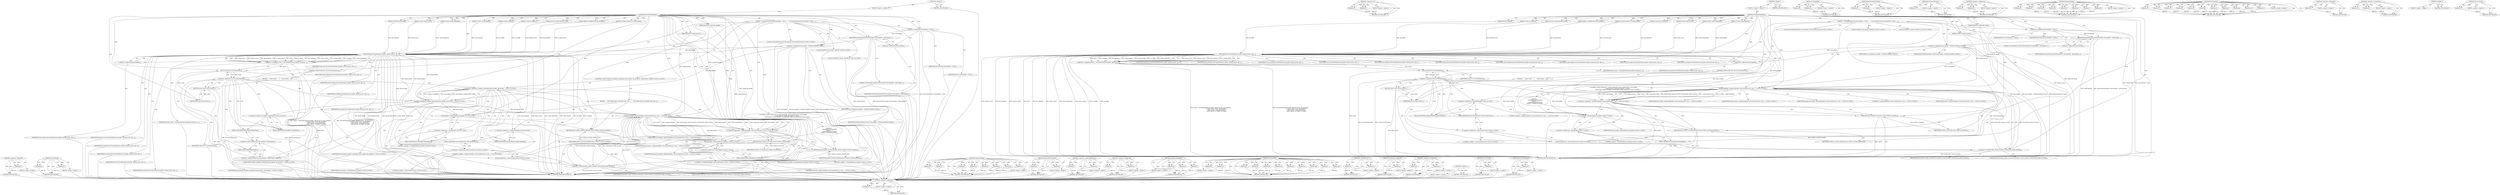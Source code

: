 digraph "GetCurrentProcess" {
vulnerable_149 [label=<(METHOD,&lt;operator&gt;.logicalNot)>];
vulnerable_150 [label=<(PARAM,p1)>];
vulnerable_151 [label=<(BLOCK,&lt;empty&gt;,&lt;empty&gt;)>];
vulnerable_152 [label=<(METHOD_RETURN,ANY)>];
vulnerable_177 [label=<(METHOD,&lt;operator&gt;.or)>];
vulnerable_178 [label=<(PARAM,p1)>];
vulnerable_179 [label=<(PARAM,p2)>];
vulnerable_180 [label=<(BLOCK,&lt;empty&gt;,&lt;empty&gt;)>];
vulnerable_181 [label=<(METHOD_RETURN,ANY)>];
vulnerable_6 [label=<(METHOD,&lt;global&gt;)<SUB>1</SUB>>];
vulnerable_7 [label=<(BLOCK,&lt;empty&gt;,&lt;empty&gt;)<SUB>1</SUB>>];
vulnerable_8 [label=<(METHOD,NtCreateFileInTarget)<SUB>1</SUB>>];
vulnerable_9 [label=<(PARAM,HANDLE* target_file_handle)<SUB>1</SUB>>];
vulnerable_10 [label=<(PARAM,ACCESS_MASK desired_access)<SUB>2</SUB>>];
vulnerable_11 [label=<(PARAM,OBJECT_ATTRIBUTES* obj_attributes)<SUB>3</SUB>>];
vulnerable_12 [label=<(PARAM,IO_STATUS_BLOCK* io_status_block)<SUB>4</SUB>>];
vulnerable_13 [label=<(PARAM,ULONG file_attributes)<SUB>5</SUB>>];
vulnerable_14 [label=<(PARAM,ULONG share_access)<SUB>6</SUB>>];
vulnerable_15 [label=<(PARAM,ULONG create_disposition)<SUB>7</SUB>>];
vulnerable_16 [label=<(PARAM,ULONG create_options)<SUB>8</SUB>>];
vulnerable_17 [label=<(PARAM,PVOID ea_buffer)<SUB>9</SUB>>];
vulnerable_18 [label=<(PARAM,ULONG ea_lenght)<SUB>10</SUB>>];
vulnerable_19 [label=<(PARAM,HANDLE target_process)<SUB>11</SUB>>];
vulnerable_20 [label=<(BLOCK,{
  NtCreateFileFunction NtCreateFile = NULL;
 ...,{
  NtCreateFileFunction NtCreateFile = NULL;
 ...)<SUB>11</SUB>>];
vulnerable_21 [label="<(LOCAL,NtCreateFileFunction NtCreateFile: NtCreateFileFunction)<SUB>12</SUB>>"];
vulnerable_22 [label=<(&lt;operator&gt;.assignment,NtCreateFile = NULL)<SUB>12</SUB>>];
vulnerable_23 [label=<(IDENTIFIER,NtCreateFile,NtCreateFile = NULL)<SUB>12</SUB>>];
vulnerable_24 [label=<(IDENTIFIER,NULL,NtCreateFile = NULL)<SUB>12</SUB>>];
vulnerable_25 [label=<(ResolveNTFunctionPtr,ResolveNTFunctionPtr(&quot;NtCreateFile&quot;, &amp;NtCreateF...)<SUB>13</SUB>>];
vulnerable_26 [label=<(LITERAL,&quot;NtCreateFile&quot;,ResolveNTFunctionPtr(&quot;NtCreateFile&quot;, &amp;NtCreateF...)<SUB>13</SUB>>];
vulnerable_27 [label=<(&lt;operator&gt;.addressOf,&amp;NtCreateFile)<SUB>13</SUB>>];
vulnerable_28 [label=<(IDENTIFIER,NtCreateFile,ResolveNTFunctionPtr(&quot;NtCreateFile&quot;, &amp;NtCreateF...)<SUB>13</SUB>>];
vulnerable_29 [label="<(LOCAL,HANDLE local_handle: HANDLE)<SUB>15</SUB>>"];
vulnerable_30 [label=<(&lt;operator&gt;.assignment,local_handle = INVALID_HANDLE_VALUE)<SUB>15</SUB>>];
vulnerable_31 [label=<(IDENTIFIER,local_handle,local_handle = INVALID_HANDLE_VALUE)<SUB>15</SUB>>];
vulnerable_32 [label=<(IDENTIFIER,INVALID_HANDLE_VALUE,local_handle = INVALID_HANDLE_VALUE)<SUB>15</SUB>>];
vulnerable_33 [label="<(LOCAL,NTSTATUS status: NTSTATUS)<SUB>16</SUB>>"];
vulnerable_34 [label=<(&lt;operator&gt;.assignment,status = NtCreateFile(&amp;local_handle, desired_ac...)<SUB>16</SUB>>];
vulnerable_35 [label=<(IDENTIFIER,status,status = NtCreateFile(&amp;local_handle, desired_ac...)<SUB>16</SUB>>];
vulnerable_36 [label=<(NtCreateFile,NtCreateFile(&amp;local_handle, desired_access, obj...)<SUB>16</SUB>>];
vulnerable_37 [label=<(&lt;operator&gt;.addressOf,&amp;local_handle)<SUB>16</SUB>>];
vulnerable_38 [label=<(IDENTIFIER,local_handle,NtCreateFile(&amp;local_handle, desired_access, obj...)<SUB>16</SUB>>];
vulnerable_39 [label=<(IDENTIFIER,desired_access,NtCreateFile(&amp;local_handle, desired_access, obj...)<SUB>16</SUB>>];
vulnerable_40 [label=<(IDENTIFIER,obj_attributes,NtCreateFile(&amp;local_handle, desired_access, obj...)<SUB>16</SUB>>];
vulnerable_41 [label=<(IDENTIFIER,io_status_block,NtCreateFile(&amp;local_handle, desired_access, obj...)<SUB>17</SUB>>];
vulnerable_42 [label=<(IDENTIFIER,NULL,NtCreateFile(&amp;local_handle, desired_access, obj...)<SUB>17</SUB>>];
vulnerable_43 [label=<(IDENTIFIER,file_attributes,NtCreateFile(&amp;local_handle, desired_access, obj...)<SUB>17</SUB>>];
vulnerable_44 [label=<(IDENTIFIER,share_access,NtCreateFile(&amp;local_handle, desired_access, obj...)<SUB>18</SUB>>];
vulnerable_45 [label=<(IDENTIFIER,create_disposition,NtCreateFile(&amp;local_handle, desired_access, obj...)<SUB>18</SUB>>];
vulnerable_46 [label=<(IDENTIFIER,create_options,NtCreateFile(&amp;local_handle, desired_access, obj...)<SUB>19</SUB>>];
vulnerable_47 [label=<(IDENTIFIER,ea_buffer,NtCreateFile(&amp;local_handle, desired_access, obj...)<SUB>19</SUB>>];
vulnerable_48 [label=<(IDENTIFIER,ea_lenght,NtCreateFile(&amp;local_handle, desired_access, obj...)<SUB>19</SUB>>];
vulnerable_49 [label=<(CONTROL_STRUCTURE,IF,if (!NT_SUCCESS(status)))<SUB>20</SUB>>];
vulnerable_50 [label=<(&lt;operator&gt;.logicalNot,!NT_SUCCESS(status))<SUB>20</SUB>>];
vulnerable_51 [label=<(NT_SUCCESS,NT_SUCCESS(status))<SUB>20</SUB>>];
vulnerable_52 [label=<(IDENTIFIER,status,NT_SUCCESS(status))<SUB>20</SUB>>];
vulnerable_53 [label=<(BLOCK,{
     return status;
   },{
     return status;
   })<SUB>20</SUB>>];
vulnerable_54 [label=<(RETURN,return status;,return status;)<SUB>21</SUB>>];
vulnerable_55 [label=<(IDENTIFIER,status,return status;)<SUB>21</SUB>>];
vulnerable_56 [label="<(CONTROL_STRUCTURE,IF,if (!::DuplicateHandle(::GetCurrentProcess(), local_handle,
                          target_process, target_file_handle, 0, FALSE,
                          DUPLICATE_CLOSE_SOURCE | DUPLICATE_SAME_ACCESS)))<SUB>24</SUB>>"];
vulnerable_57 [label="<(&lt;operator&gt;.logicalNot,!::DuplicateHandle(::GetCurrentProcess(), local...)<SUB>24</SUB>>"];
vulnerable_58 [label="<(DuplicateHandle,::DuplicateHandle(::GetCurrentProcess(), local_...)<SUB>24</SUB>>"];
vulnerable_59 [label="<(&lt;operator&gt;.fieldAccess,::DuplicateHandle)<SUB>24</SUB>>"];
vulnerable_60 [label="<(LITERAL,&lt;global&gt;,::DuplicateHandle(::GetCurrentProcess(), local_...)<SUB>24</SUB>>"];
vulnerable_61 [label=<(FIELD_IDENTIFIER,DuplicateHandle,DuplicateHandle)<SUB>24</SUB>>];
vulnerable_62 [label="<(GetCurrentProcess,::GetCurrentProcess())<SUB>24</SUB>>"];
vulnerable_63 [label="<(&lt;operator&gt;.fieldAccess,::GetCurrentProcess)<SUB>24</SUB>>"];
vulnerable_64 [label="<(LITERAL,&lt;global&gt;,::GetCurrentProcess())<SUB>24</SUB>>"];
vulnerable_65 [label=<(FIELD_IDENTIFIER,GetCurrentProcess,GetCurrentProcess)<SUB>24</SUB>>];
vulnerable_66 [label="<(IDENTIFIER,local_handle,::DuplicateHandle(::GetCurrentProcess(), local_...)<SUB>24</SUB>>"];
vulnerable_67 [label="<(IDENTIFIER,target_process,::DuplicateHandle(::GetCurrentProcess(), local_...)<SUB>25</SUB>>"];
vulnerable_68 [label="<(IDENTIFIER,target_file_handle,::DuplicateHandle(::GetCurrentProcess(), local_...)<SUB>25</SUB>>"];
vulnerable_69 [label="<(LITERAL,0,::DuplicateHandle(::GetCurrentProcess(), local_...)<SUB>25</SUB>>"];
vulnerable_70 [label="<(IDENTIFIER,FALSE,::DuplicateHandle(::GetCurrentProcess(), local_...)<SUB>25</SUB>>"];
vulnerable_71 [label=<(&lt;operator&gt;.or,DUPLICATE_CLOSE_SOURCE | DUPLICATE_SAME_ACCESS)<SUB>26</SUB>>];
vulnerable_72 [label=<(IDENTIFIER,DUPLICATE_CLOSE_SOURCE,DUPLICATE_CLOSE_SOURCE | DUPLICATE_SAME_ACCESS)<SUB>26</SUB>>];
vulnerable_73 [label=<(IDENTIFIER,DUPLICATE_SAME_ACCESS,DUPLICATE_CLOSE_SOURCE | DUPLICATE_SAME_ACCESS)<SUB>26</SUB>>];
vulnerable_74 [label="<(BLOCK,{
    ::CloseHandle(local_handle);
    return S...,{
    ::CloseHandle(local_handle);
    return S...)<SUB>26</SUB>>"];
vulnerable_75 [label="<(CloseHandle,::CloseHandle(local_handle))<SUB>27</SUB>>"];
vulnerable_76 [label="<(&lt;operator&gt;.fieldAccess,::CloseHandle)<SUB>27</SUB>>"];
vulnerable_77 [label="<(LITERAL,&lt;global&gt;,::CloseHandle(local_handle))<SUB>27</SUB>>"];
vulnerable_78 [label=<(FIELD_IDENTIFIER,CloseHandle,CloseHandle)<SUB>27</SUB>>];
vulnerable_79 [label="<(IDENTIFIER,local_handle,::CloseHandle(local_handle))<SUB>27</SUB>>"];
vulnerable_80 [label=<(RETURN,return STATUS_ACCESS_DENIED;,return STATUS_ACCESS_DENIED;)<SUB>28</SUB>>];
vulnerable_81 [label=<(IDENTIFIER,STATUS_ACCESS_DENIED,return STATUS_ACCESS_DENIED;)<SUB>28</SUB>>];
vulnerable_82 [label=<(RETURN,return STATUS_SUCCESS;,return STATUS_SUCCESS;)<SUB>30</SUB>>];
vulnerable_83 [label=<(IDENTIFIER,STATUS_SUCCESS,return STATUS_SUCCESS;)<SUB>30</SUB>>];
vulnerable_84 [label=<(METHOD_RETURN,NTSTATUS)<SUB>1</SUB>>];
vulnerable_86 [label=<(METHOD_RETURN,ANY)<SUB>1</SUB>>];
vulnerable_182 [label=<(METHOD,CloseHandle)>];
vulnerable_183 [label=<(PARAM,p1)>];
vulnerable_184 [label=<(PARAM,p2)>];
vulnerable_185 [label=<(BLOCK,&lt;empty&gt;,&lt;empty&gt;)>];
vulnerable_186 [label=<(METHOD_RETURN,ANY)>];
vulnerable_126 [label=<(METHOD,ResolveNTFunctionPtr)>];
vulnerable_127 [label=<(PARAM,p1)>];
vulnerable_128 [label=<(PARAM,p2)>];
vulnerable_129 [label=<(BLOCK,&lt;empty&gt;,&lt;empty&gt;)>];
vulnerable_130 [label=<(METHOD_RETURN,ANY)>];
vulnerable_173 [label=<(METHOD,GetCurrentProcess)>];
vulnerable_174 [label=<(PARAM,p1)>];
vulnerable_175 [label=<(BLOCK,&lt;empty&gt;,&lt;empty&gt;)>];
vulnerable_176 [label=<(METHOD_RETURN,ANY)>];
vulnerable_168 [label=<(METHOD,&lt;operator&gt;.fieldAccess)>];
vulnerable_169 [label=<(PARAM,p1)>];
vulnerable_170 [label=<(PARAM,p2)>];
vulnerable_171 [label=<(BLOCK,&lt;empty&gt;,&lt;empty&gt;)>];
vulnerable_172 [label=<(METHOD_RETURN,ANY)>];
vulnerable_157 [label=<(METHOD,DuplicateHandle)>];
vulnerable_158 [label=<(PARAM,p1)>];
vulnerable_159 [label=<(PARAM,p2)>];
vulnerable_160 [label=<(PARAM,p3)>];
vulnerable_161 [label=<(PARAM,p4)>];
vulnerable_162 [label=<(PARAM,p5)>];
vulnerable_163 [label=<(PARAM,p6)>];
vulnerable_164 [label=<(PARAM,p7)>];
vulnerable_165 [label=<(PARAM,p8)>];
vulnerable_166 [label=<(BLOCK,&lt;empty&gt;,&lt;empty&gt;)>];
vulnerable_167 [label=<(METHOD_RETURN,ANY)>];
vulnerable_135 [label=<(METHOD,NtCreateFile)>];
vulnerable_136 [label=<(PARAM,p1)>];
vulnerable_137 [label=<(PARAM,p2)>];
vulnerable_138 [label=<(PARAM,p3)>];
vulnerable_139 [label=<(PARAM,p4)>];
vulnerable_140 [label=<(PARAM,p5)>];
vulnerable_141 [label=<(PARAM,p6)>];
vulnerable_142 [label=<(PARAM,p7)>];
vulnerable_143 [label=<(PARAM,p8)>];
vulnerable_144 [label=<(PARAM,p9)>];
vulnerable_145 [label=<(PARAM,p10)>];
vulnerable_146 [label=<(PARAM,p11)>];
vulnerable_147 [label=<(BLOCK,&lt;empty&gt;,&lt;empty&gt;)>];
vulnerable_148 [label=<(METHOD_RETURN,ANY)>];
vulnerable_131 [label=<(METHOD,&lt;operator&gt;.addressOf)>];
vulnerable_132 [label=<(PARAM,p1)>];
vulnerable_133 [label=<(BLOCK,&lt;empty&gt;,&lt;empty&gt;)>];
vulnerable_134 [label=<(METHOD_RETURN,ANY)>];
vulnerable_121 [label=<(METHOD,&lt;operator&gt;.assignment)>];
vulnerable_122 [label=<(PARAM,p1)>];
vulnerable_123 [label=<(PARAM,p2)>];
vulnerable_124 [label=<(BLOCK,&lt;empty&gt;,&lt;empty&gt;)>];
vulnerable_125 [label=<(METHOD_RETURN,ANY)>];
vulnerable_115 [label=<(METHOD,&lt;global&gt;)<SUB>1</SUB>>];
vulnerable_116 [label=<(BLOCK,&lt;empty&gt;,&lt;empty&gt;)>];
vulnerable_117 [label=<(METHOD_RETURN,ANY)>];
vulnerable_153 [label=<(METHOD,NT_SUCCESS)>];
vulnerable_154 [label=<(PARAM,p1)>];
vulnerable_155 [label=<(BLOCK,&lt;empty&gt;,&lt;empty&gt;)>];
vulnerable_156 [label=<(METHOD_RETURN,ANY)>];
fixed_169 [label=<(METHOD,&lt;operator&gt;.logicalNot)>];
fixed_170 [label=<(PARAM,p1)>];
fixed_171 [label=<(BLOCK,&lt;empty&gt;,&lt;empty&gt;)>];
fixed_172 [label=<(METHOD_RETURN,ANY)>];
fixed_193 [label=<(METHOD,CloseHandle)>];
fixed_194 [label=<(PARAM,p1)>];
fixed_195 [label=<(PARAM,p2)>];
fixed_196 [label=<(BLOCK,&lt;empty&gt;,&lt;empty&gt;)>];
fixed_197 [label=<(METHOD_RETURN,ANY)>];
fixed_6 [label=<(METHOD,&lt;global&gt;)<SUB>1</SUB>>];
fixed_7 [label=<(BLOCK,&lt;empty&gt;,&lt;empty&gt;)<SUB>1</SUB>>];
fixed_8 [label=<(METHOD,NtCreateFileInTarget)<SUB>1</SUB>>];
fixed_9 [label=<(PARAM,HANDLE* target_file_handle)<SUB>1</SUB>>];
fixed_10 [label=<(PARAM,ACCESS_MASK desired_access)<SUB>2</SUB>>];
fixed_11 [label=<(PARAM,OBJECT_ATTRIBUTES* obj_attributes)<SUB>3</SUB>>];
fixed_12 [label=<(PARAM,IO_STATUS_BLOCK* io_status_block)<SUB>4</SUB>>];
fixed_13 [label=<(PARAM,ULONG file_attributes)<SUB>5</SUB>>];
fixed_14 [label=<(PARAM,ULONG share_access)<SUB>6</SUB>>];
fixed_15 [label=<(PARAM,ULONG create_disposition)<SUB>7</SUB>>];
fixed_16 [label=<(PARAM,ULONG create_options)<SUB>8</SUB>>];
fixed_17 [label=<(PARAM,PVOID ea_buffer)<SUB>9</SUB>>];
fixed_18 [label=<(PARAM,ULONG ea_lenght)<SUB>10</SUB>>];
fixed_19 [label=<(PARAM,HANDLE target_process)<SUB>11</SUB>>];
fixed_20 [label=<(BLOCK,{
  NtCreateFileFunction NtCreateFile = NULL;
 ...,{
  NtCreateFileFunction NtCreateFile = NULL;
 ...)<SUB>11</SUB>>];
fixed_21 [label="<(LOCAL,NtCreateFileFunction NtCreateFile: NtCreateFileFunction)<SUB>12</SUB>>"];
fixed_22 [label=<(&lt;operator&gt;.assignment,NtCreateFile = NULL)<SUB>12</SUB>>];
fixed_23 [label=<(IDENTIFIER,NtCreateFile,NtCreateFile = NULL)<SUB>12</SUB>>];
fixed_24 [label=<(IDENTIFIER,NULL,NtCreateFile = NULL)<SUB>12</SUB>>];
fixed_25 [label=<(ResolveNTFunctionPtr,ResolveNTFunctionPtr(&quot;NtCreateFile&quot;, &amp;NtCreateF...)<SUB>13</SUB>>];
fixed_26 [label=<(LITERAL,&quot;NtCreateFile&quot;,ResolveNTFunctionPtr(&quot;NtCreateFile&quot;, &amp;NtCreateF...)<SUB>13</SUB>>];
fixed_27 [label=<(&lt;operator&gt;.addressOf,&amp;NtCreateFile)<SUB>13</SUB>>];
fixed_28 [label=<(IDENTIFIER,NtCreateFile,ResolveNTFunctionPtr(&quot;NtCreateFile&quot;, &amp;NtCreateF...)<SUB>13</SUB>>];
fixed_29 [label="<(LOCAL,HANDLE local_handle: HANDLE)<SUB>15</SUB>>"];
fixed_30 [label=<(&lt;operator&gt;.assignment,local_handle = INVALID_HANDLE_VALUE)<SUB>15</SUB>>];
fixed_31 [label=<(IDENTIFIER,local_handle,local_handle = INVALID_HANDLE_VALUE)<SUB>15</SUB>>];
fixed_32 [label=<(IDENTIFIER,INVALID_HANDLE_VALUE,local_handle = INVALID_HANDLE_VALUE)<SUB>15</SUB>>];
fixed_33 [label="<(LOCAL,NTSTATUS status: NTSTATUS)<SUB>16</SUB>>"];
fixed_34 [label=<(&lt;operator&gt;.assignment,status = NtCreateFile(&amp;local_handle, desired_ac...)<SUB>16</SUB>>];
fixed_35 [label=<(IDENTIFIER,status,status = NtCreateFile(&amp;local_handle, desired_ac...)<SUB>16</SUB>>];
fixed_36 [label=<(NtCreateFile,NtCreateFile(&amp;local_handle, desired_access, obj...)<SUB>16</SUB>>];
fixed_37 [label=<(&lt;operator&gt;.addressOf,&amp;local_handle)<SUB>16</SUB>>];
fixed_38 [label=<(IDENTIFIER,local_handle,NtCreateFile(&amp;local_handle, desired_access, obj...)<SUB>16</SUB>>];
fixed_39 [label=<(IDENTIFIER,desired_access,NtCreateFile(&amp;local_handle, desired_access, obj...)<SUB>16</SUB>>];
fixed_40 [label=<(IDENTIFIER,obj_attributes,NtCreateFile(&amp;local_handle, desired_access, obj...)<SUB>16</SUB>>];
fixed_41 [label=<(IDENTIFIER,io_status_block,NtCreateFile(&amp;local_handle, desired_access, obj...)<SUB>17</SUB>>];
fixed_42 [label=<(IDENTIFIER,NULL,NtCreateFile(&amp;local_handle, desired_access, obj...)<SUB>17</SUB>>];
fixed_43 [label=<(IDENTIFIER,file_attributes,NtCreateFile(&amp;local_handle, desired_access, obj...)<SUB>17</SUB>>];
fixed_44 [label=<(IDENTIFIER,share_access,NtCreateFile(&amp;local_handle, desired_access, obj...)<SUB>18</SUB>>];
fixed_45 [label=<(IDENTIFIER,create_disposition,NtCreateFile(&amp;local_handle, desired_access, obj...)<SUB>18</SUB>>];
fixed_46 [label=<(IDENTIFIER,create_options,NtCreateFile(&amp;local_handle, desired_access, obj...)<SUB>19</SUB>>];
fixed_47 [label=<(IDENTIFIER,ea_buffer,NtCreateFile(&amp;local_handle, desired_access, obj...)<SUB>19</SUB>>];
fixed_48 [label=<(IDENTIFIER,ea_lenght,NtCreateFile(&amp;local_handle, desired_access, obj...)<SUB>19</SUB>>];
fixed_49 [label=<(CONTROL_STRUCTURE,IF,if (!NT_SUCCESS(status)))<SUB>20</SUB>>];
fixed_50 [label=<(&lt;operator&gt;.logicalNot,!NT_SUCCESS(status))<SUB>20</SUB>>];
fixed_51 [label=<(NT_SUCCESS,NT_SUCCESS(status))<SUB>20</SUB>>];
fixed_52 [label=<(IDENTIFIER,status,NT_SUCCESS(status))<SUB>20</SUB>>];
fixed_53 [label=<(BLOCK,{
     return status;
   },{
     return status;
   })<SUB>20</SUB>>];
fixed_54 [label=<(RETURN,return status;,return status;)<SUB>21</SUB>>];
fixed_55 [label=<(IDENTIFIER,status,return status;)<SUB>21</SUB>>];
fixed_56 [label="<(CONTROL_STRUCTURE,IF,if (!sandbox::SameObject(local_handle, obj_attributes-&gt;ObjectName-&gt;Buffer)))<SUB>24</SUB>>"];
fixed_57 [label="<(&lt;operator&gt;.logicalNot,!sandbox::SameObject(local_handle, obj_attribut...)<SUB>24</SUB>>"];
fixed_58 [label="<(sandbox.SameObject,sandbox::SameObject(local_handle, obj_attribute...)<SUB>24</SUB>>"];
fixed_59 [label="<(&lt;operator&gt;.fieldAccess,sandbox::SameObject)<SUB>24</SUB>>"];
fixed_60 [label="<(IDENTIFIER,sandbox,sandbox::SameObject(local_handle, obj_attribute...)<SUB>24</SUB>>"];
fixed_61 [label=<(FIELD_IDENTIFIER,SameObject,SameObject)<SUB>24</SUB>>];
fixed_62 [label="<(IDENTIFIER,local_handle,sandbox::SameObject(local_handle, obj_attribute...)<SUB>24</SUB>>"];
fixed_63 [label=<(&lt;operator&gt;.indirectFieldAccess,obj_attributes-&gt;ObjectName-&gt;Buffer)<SUB>24</SUB>>];
fixed_64 [label=<(&lt;operator&gt;.indirectFieldAccess,obj_attributes-&gt;ObjectName)<SUB>24</SUB>>];
fixed_65 [label="<(IDENTIFIER,obj_attributes,sandbox::SameObject(local_handle, obj_attribute...)<SUB>24</SUB>>"];
fixed_66 [label=<(FIELD_IDENTIFIER,ObjectName,ObjectName)<SUB>24</SUB>>];
fixed_67 [label=<(FIELD_IDENTIFIER,Buffer,Buffer)<SUB>24</SUB>>];
fixed_68 [label=<(BLOCK,{
    // The handle points somewhere else. Fail...,{
    // The handle points somewhere else. Fail...)<SUB>24</SUB>>];
fixed_69 [label="<(CloseHandle,::CloseHandle(local_handle))<SUB>26</SUB>>"];
fixed_70 [label="<(&lt;operator&gt;.fieldAccess,::CloseHandle)<SUB>26</SUB>>"];
fixed_71 [label="<(LITERAL,&lt;global&gt;,::CloseHandle(local_handle))<SUB>26</SUB>>"];
fixed_72 [label=<(FIELD_IDENTIFIER,CloseHandle,CloseHandle)<SUB>26</SUB>>];
fixed_73 [label="<(IDENTIFIER,local_handle,::CloseHandle(local_handle))<SUB>26</SUB>>"];
fixed_74 [label=<(RETURN,return STATUS_ACCESS_DENIED;,return STATUS_ACCESS_DENIED;)<SUB>27</SUB>>];
fixed_75 [label=<(IDENTIFIER,STATUS_ACCESS_DENIED,return STATUS_ACCESS_DENIED;)<SUB>27</SUB>>];
fixed_76 [label="<(CONTROL_STRUCTURE,IF,if (!::DuplicateHandle(::GetCurrentProcess(), local_handle,
                          target_process, target_file_handle, 0, FALSE,
                          DUPLICATE_CLOSE_SOURCE | DUPLICATE_SAME_ACCESS)))<SUB>30</SUB>>"];
fixed_77 [label="<(&lt;operator&gt;.logicalNot,!::DuplicateHandle(::GetCurrentProcess(), local...)<SUB>30</SUB>>"];
fixed_78 [label="<(DuplicateHandle,::DuplicateHandle(::GetCurrentProcess(), local_...)<SUB>30</SUB>>"];
fixed_79 [label="<(&lt;operator&gt;.fieldAccess,::DuplicateHandle)<SUB>30</SUB>>"];
fixed_80 [label="<(LITERAL,&lt;global&gt;,::DuplicateHandle(::GetCurrentProcess(), local_...)<SUB>30</SUB>>"];
fixed_81 [label=<(FIELD_IDENTIFIER,DuplicateHandle,DuplicateHandle)<SUB>30</SUB>>];
fixed_82 [label="<(GetCurrentProcess,::GetCurrentProcess())<SUB>30</SUB>>"];
fixed_83 [label="<(&lt;operator&gt;.fieldAccess,::GetCurrentProcess)<SUB>30</SUB>>"];
fixed_84 [label="<(LITERAL,&lt;global&gt;,::GetCurrentProcess())<SUB>30</SUB>>"];
fixed_85 [label=<(FIELD_IDENTIFIER,GetCurrentProcess,GetCurrentProcess)<SUB>30</SUB>>];
fixed_86 [label="<(IDENTIFIER,local_handle,::DuplicateHandle(::GetCurrentProcess(), local_...)<SUB>30</SUB>>"];
fixed_87 [label="<(IDENTIFIER,target_process,::DuplicateHandle(::GetCurrentProcess(), local_...)<SUB>31</SUB>>"];
fixed_88 [label="<(IDENTIFIER,target_file_handle,::DuplicateHandle(::GetCurrentProcess(), local_...)<SUB>31</SUB>>"];
fixed_89 [label="<(LITERAL,0,::DuplicateHandle(::GetCurrentProcess(), local_...)<SUB>31</SUB>>"];
fixed_90 [label="<(IDENTIFIER,FALSE,::DuplicateHandle(::GetCurrentProcess(), local_...)<SUB>31</SUB>>"];
fixed_91 [label=<(&lt;operator&gt;.or,DUPLICATE_CLOSE_SOURCE | DUPLICATE_SAME_ACCESS)<SUB>32</SUB>>];
fixed_92 [label=<(IDENTIFIER,DUPLICATE_CLOSE_SOURCE,DUPLICATE_CLOSE_SOURCE | DUPLICATE_SAME_ACCESS)<SUB>32</SUB>>];
fixed_93 [label=<(IDENTIFIER,DUPLICATE_SAME_ACCESS,DUPLICATE_CLOSE_SOURCE | DUPLICATE_SAME_ACCESS)<SUB>32</SUB>>];
fixed_94 [label="<(BLOCK,{
    ::CloseHandle(local_handle);
    return S...,{
    ::CloseHandle(local_handle);
    return S...)<SUB>32</SUB>>"];
fixed_95 [label="<(CloseHandle,::CloseHandle(local_handle))<SUB>33</SUB>>"];
fixed_96 [label="<(&lt;operator&gt;.fieldAccess,::CloseHandle)<SUB>33</SUB>>"];
fixed_97 [label="<(LITERAL,&lt;global&gt;,::CloseHandle(local_handle))<SUB>33</SUB>>"];
fixed_98 [label=<(FIELD_IDENTIFIER,CloseHandle,CloseHandle)<SUB>33</SUB>>];
fixed_99 [label="<(IDENTIFIER,local_handle,::CloseHandle(local_handle))<SUB>33</SUB>>"];
fixed_100 [label=<(RETURN,return STATUS_ACCESS_DENIED;,return STATUS_ACCESS_DENIED;)<SUB>34</SUB>>];
fixed_101 [label=<(IDENTIFIER,STATUS_ACCESS_DENIED,return STATUS_ACCESS_DENIED;)<SUB>34</SUB>>];
fixed_102 [label=<(RETURN,return STATUS_SUCCESS;,return STATUS_SUCCESS;)<SUB>36</SUB>>];
fixed_103 [label=<(IDENTIFIER,STATUS_SUCCESS,return STATUS_SUCCESS;)<SUB>36</SUB>>];
fixed_104 [label=<(METHOD_RETURN,NTSTATUS)<SUB>1</SUB>>];
fixed_106 [label=<(METHOD_RETURN,ANY)<SUB>1</SUB>>];
fixed_198 [label=<(METHOD,DuplicateHandle)>];
fixed_199 [label=<(PARAM,p1)>];
fixed_200 [label=<(PARAM,p2)>];
fixed_201 [label=<(PARAM,p3)>];
fixed_202 [label=<(PARAM,p4)>];
fixed_203 [label=<(PARAM,p5)>];
fixed_204 [label=<(PARAM,p6)>];
fixed_205 [label=<(PARAM,p7)>];
fixed_206 [label=<(PARAM,p8)>];
fixed_207 [label=<(BLOCK,&lt;empty&gt;,&lt;empty&gt;)>];
fixed_208 [label=<(METHOD_RETURN,ANY)>];
fixed_146 [label=<(METHOD,ResolveNTFunctionPtr)>];
fixed_147 [label=<(PARAM,p1)>];
fixed_148 [label=<(PARAM,p2)>];
fixed_149 [label=<(BLOCK,&lt;empty&gt;,&lt;empty&gt;)>];
fixed_150 [label=<(METHOD_RETURN,ANY)>];
fixed_188 [label=<(METHOD,&lt;operator&gt;.indirectFieldAccess)>];
fixed_189 [label=<(PARAM,p1)>];
fixed_190 [label=<(PARAM,p2)>];
fixed_191 [label=<(BLOCK,&lt;empty&gt;,&lt;empty&gt;)>];
fixed_192 [label=<(METHOD_RETURN,ANY)>];
fixed_183 [label=<(METHOD,&lt;operator&gt;.fieldAccess)>];
fixed_184 [label=<(PARAM,p1)>];
fixed_185 [label=<(PARAM,p2)>];
fixed_186 [label=<(BLOCK,&lt;empty&gt;,&lt;empty&gt;)>];
fixed_187 [label=<(METHOD_RETURN,ANY)>];
fixed_177 [label=<(METHOD,sandbox.SameObject)>];
fixed_178 [label=<(PARAM,p1)>];
fixed_179 [label=<(PARAM,p2)>];
fixed_180 [label=<(PARAM,p3)>];
fixed_181 [label=<(BLOCK,&lt;empty&gt;,&lt;empty&gt;)>];
fixed_182 [label=<(METHOD_RETURN,ANY)>];
fixed_155 [label=<(METHOD,NtCreateFile)>];
fixed_156 [label=<(PARAM,p1)>];
fixed_157 [label=<(PARAM,p2)>];
fixed_158 [label=<(PARAM,p3)>];
fixed_159 [label=<(PARAM,p4)>];
fixed_160 [label=<(PARAM,p5)>];
fixed_161 [label=<(PARAM,p6)>];
fixed_162 [label=<(PARAM,p7)>];
fixed_163 [label=<(PARAM,p8)>];
fixed_164 [label=<(PARAM,p9)>];
fixed_165 [label=<(PARAM,p10)>];
fixed_166 [label=<(PARAM,p11)>];
fixed_167 [label=<(BLOCK,&lt;empty&gt;,&lt;empty&gt;)>];
fixed_168 [label=<(METHOD_RETURN,ANY)>];
fixed_213 [label=<(METHOD,&lt;operator&gt;.or)>];
fixed_214 [label=<(PARAM,p1)>];
fixed_215 [label=<(PARAM,p2)>];
fixed_216 [label=<(BLOCK,&lt;empty&gt;,&lt;empty&gt;)>];
fixed_217 [label=<(METHOD_RETURN,ANY)>];
fixed_151 [label=<(METHOD,&lt;operator&gt;.addressOf)>];
fixed_152 [label=<(PARAM,p1)>];
fixed_153 [label=<(BLOCK,&lt;empty&gt;,&lt;empty&gt;)>];
fixed_154 [label=<(METHOD_RETURN,ANY)>];
fixed_141 [label=<(METHOD,&lt;operator&gt;.assignment)>];
fixed_142 [label=<(PARAM,p1)>];
fixed_143 [label=<(PARAM,p2)>];
fixed_144 [label=<(BLOCK,&lt;empty&gt;,&lt;empty&gt;)>];
fixed_145 [label=<(METHOD_RETURN,ANY)>];
fixed_135 [label=<(METHOD,&lt;global&gt;)<SUB>1</SUB>>];
fixed_136 [label=<(BLOCK,&lt;empty&gt;,&lt;empty&gt;)>];
fixed_137 [label=<(METHOD_RETURN,ANY)>];
fixed_173 [label=<(METHOD,NT_SUCCESS)>];
fixed_174 [label=<(PARAM,p1)>];
fixed_175 [label=<(BLOCK,&lt;empty&gt;,&lt;empty&gt;)>];
fixed_176 [label=<(METHOD_RETURN,ANY)>];
fixed_209 [label=<(METHOD,GetCurrentProcess)>];
fixed_210 [label=<(PARAM,p1)>];
fixed_211 [label=<(BLOCK,&lt;empty&gt;,&lt;empty&gt;)>];
fixed_212 [label=<(METHOD_RETURN,ANY)>];
vulnerable_149 -> vulnerable_150  [key=0, label="AST: "];
vulnerable_149 -> vulnerable_150  [key=1, label="DDG: "];
vulnerable_149 -> vulnerable_151  [key=0, label="AST: "];
vulnerable_149 -> vulnerable_152  [key=0, label="AST: "];
vulnerable_149 -> vulnerable_152  [key=1, label="CFG: "];
vulnerable_150 -> vulnerable_152  [key=0, label="DDG: p1"];
vulnerable_177 -> vulnerable_178  [key=0, label="AST: "];
vulnerable_177 -> vulnerable_178  [key=1, label="DDG: "];
vulnerable_177 -> vulnerable_180  [key=0, label="AST: "];
vulnerable_177 -> vulnerable_179  [key=0, label="AST: "];
vulnerable_177 -> vulnerable_179  [key=1, label="DDG: "];
vulnerable_177 -> vulnerable_181  [key=0, label="AST: "];
vulnerable_177 -> vulnerable_181  [key=1, label="CFG: "];
vulnerable_178 -> vulnerable_181  [key=0, label="DDG: p1"];
vulnerable_179 -> vulnerable_181  [key=0, label="DDG: p2"];
vulnerable_6 -> vulnerable_7  [key=0, label="AST: "];
vulnerable_6 -> vulnerable_86  [key=0, label="AST: "];
vulnerable_6 -> vulnerable_86  [key=1, label="CFG: "];
vulnerable_7 -> vulnerable_8  [key=0, label="AST: "];
vulnerable_8 -> vulnerable_9  [key=0, label="AST: "];
vulnerable_8 -> vulnerable_9  [key=1, label="DDG: "];
vulnerable_8 -> vulnerable_10  [key=0, label="AST: "];
vulnerable_8 -> vulnerable_10  [key=1, label="DDG: "];
vulnerable_8 -> vulnerable_11  [key=0, label="AST: "];
vulnerable_8 -> vulnerable_11  [key=1, label="DDG: "];
vulnerable_8 -> vulnerable_12  [key=0, label="AST: "];
vulnerable_8 -> vulnerable_12  [key=1, label="DDG: "];
vulnerable_8 -> vulnerable_13  [key=0, label="AST: "];
vulnerable_8 -> vulnerable_13  [key=1, label="DDG: "];
vulnerable_8 -> vulnerable_14  [key=0, label="AST: "];
vulnerable_8 -> vulnerable_14  [key=1, label="DDG: "];
vulnerable_8 -> vulnerable_15  [key=0, label="AST: "];
vulnerable_8 -> vulnerable_15  [key=1, label="DDG: "];
vulnerable_8 -> vulnerable_16  [key=0, label="AST: "];
vulnerable_8 -> vulnerable_16  [key=1, label="DDG: "];
vulnerable_8 -> vulnerable_17  [key=0, label="AST: "];
vulnerable_8 -> vulnerable_17  [key=1, label="DDG: "];
vulnerable_8 -> vulnerable_18  [key=0, label="AST: "];
vulnerable_8 -> vulnerable_18  [key=1, label="DDG: "];
vulnerable_8 -> vulnerable_19  [key=0, label="AST: "];
vulnerable_8 -> vulnerable_19  [key=1, label="DDG: "];
vulnerable_8 -> vulnerable_20  [key=0, label="AST: "];
vulnerable_8 -> vulnerable_84  [key=0, label="AST: "];
vulnerable_8 -> vulnerable_22  [key=0, label="CFG: "];
vulnerable_8 -> vulnerable_22  [key=1, label="DDG: "];
vulnerable_8 -> vulnerable_30  [key=0, label="DDG: "];
vulnerable_8 -> vulnerable_82  [key=0, label="DDG: "];
vulnerable_8 -> vulnerable_25  [key=0, label="DDG: "];
vulnerable_8 -> vulnerable_83  [key=0, label="DDG: "];
vulnerable_8 -> vulnerable_36  [key=0, label="DDG: "];
vulnerable_8 -> vulnerable_80  [key=0, label="DDG: "];
vulnerable_8 -> vulnerable_51  [key=0, label="DDG: "];
vulnerable_8 -> vulnerable_55  [key=0, label="DDG: "];
vulnerable_8 -> vulnerable_58  [key=0, label="DDG: "];
vulnerable_8 -> vulnerable_75  [key=0, label="DDG: "];
vulnerable_8 -> vulnerable_81  [key=0, label="DDG: "];
vulnerable_8 -> vulnerable_71  [key=0, label="DDG: "];
vulnerable_9 -> vulnerable_84  [key=0, label="DDG: target_file_handle"];
vulnerable_9 -> vulnerable_58  [key=0, label="DDG: target_file_handle"];
vulnerable_10 -> vulnerable_36  [key=0, label="DDG: desired_access"];
vulnerable_11 -> vulnerable_36  [key=0, label="DDG: obj_attributes"];
vulnerable_12 -> vulnerable_36  [key=0, label="DDG: io_status_block"];
vulnerable_13 -> vulnerable_36  [key=0, label="DDG: file_attributes"];
vulnerable_14 -> vulnerable_36  [key=0, label="DDG: share_access"];
vulnerable_15 -> vulnerable_36  [key=0, label="DDG: create_disposition"];
vulnerable_16 -> vulnerable_36  [key=0, label="DDG: create_options"];
vulnerable_17 -> vulnerable_36  [key=0, label="DDG: ea_buffer"];
vulnerable_18 -> vulnerable_36  [key=0, label="DDG: ea_lenght"];
vulnerable_19 -> vulnerable_84  [key=0, label="DDG: target_process"];
vulnerable_19 -> vulnerable_58  [key=0, label="DDG: target_process"];
vulnerable_20 -> vulnerable_21  [key=0, label="AST: "];
vulnerable_20 -> vulnerable_22  [key=0, label="AST: "];
vulnerable_20 -> vulnerable_25  [key=0, label="AST: "];
vulnerable_20 -> vulnerable_29  [key=0, label="AST: "];
vulnerable_20 -> vulnerable_30  [key=0, label="AST: "];
vulnerable_20 -> vulnerable_33  [key=0, label="AST: "];
vulnerable_20 -> vulnerable_34  [key=0, label="AST: "];
vulnerable_20 -> vulnerable_49  [key=0, label="AST: "];
vulnerable_20 -> vulnerable_56  [key=0, label="AST: "];
vulnerable_20 -> vulnerable_82  [key=0, label="AST: "];
vulnerable_22 -> vulnerable_23  [key=0, label="AST: "];
vulnerable_22 -> vulnerable_24  [key=0, label="AST: "];
vulnerable_22 -> vulnerable_27  [key=0, label="CFG: "];
vulnerable_22 -> vulnerable_84  [key=0, label="DDG: NtCreateFile"];
vulnerable_22 -> vulnerable_84  [key=1, label="DDG: NtCreateFile = NULL"];
vulnerable_22 -> vulnerable_25  [key=0, label="DDG: NtCreateFile"];
vulnerable_25 -> vulnerable_26  [key=0, label="AST: "];
vulnerable_25 -> vulnerable_27  [key=0, label="AST: "];
vulnerable_25 -> vulnerable_30  [key=0, label="CFG: "];
vulnerable_25 -> vulnerable_84  [key=0, label="DDG: &amp;NtCreateFile"];
vulnerable_25 -> vulnerable_84  [key=1, label="DDG: ResolveNTFunctionPtr(&quot;NtCreateFile&quot;, &amp;NtCreateFile)"];
vulnerable_27 -> vulnerable_28  [key=0, label="AST: "];
vulnerable_27 -> vulnerable_25  [key=0, label="CFG: "];
vulnerable_30 -> vulnerable_31  [key=0, label="AST: "];
vulnerable_30 -> vulnerable_32  [key=0, label="AST: "];
vulnerable_30 -> vulnerable_37  [key=0, label="CFG: "];
vulnerable_30 -> vulnerable_84  [key=0, label="DDG: local_handle"];
vulnerable_30 -> vulnerable_84  [key=1, label="DDG: local_handle = INVALID_HANDLE_VALUE"];
vulnerable_30 -> vulnerable_84  [key=2, label="DDG: INVALID_HANDLE_VALUE"];
vulnerable_30 -> vulnerable_36  [key=0, label="DDG: local_handle"];
vulnerable_30 -> vulnerable_58  [key=0, label="DDG: local_handle"];
vulnerable_34 -> vulnerable_35  [key=0, label="AST: "];
vulnerable_34 -> vulnerable_36  [key=0, label="AST: "];
vulnerable_34 -> vulnerable_51  [key=0, label="CFG: "];
vulnerable_34 -> vulnerable_51  [key=1, label="DDG: status"];
vulnerable_34 -> vulnerable_84  [key=0, label="DDG: NtCreateFile(&amp;local_handle, desired_access, obj_attributes,
                                 io_status_block, NULL, file_attributes,
                                 share_access, create_disposition,
                                 create_options, ea_buffer, ea_lenght)"];
vulnerable_34 -> vulnerable_84  [key=1, label="DDG: status = NtCreateFile(&amp;local_handle, desired_access, obj_attributes,
                                 io_status_block, NULL, file_attributes,
                                 share_access, create_disposition,
                                 create_options, ea_buffer, ea_lenght)"];
vulnerable_36 -> vulnerable_37  [key=0, label="AST: "];
vulnerable_36 -> vulnerable_39  [key=0, label="AST: "];
vulnerable_36 -> vulnerable_40  [key=0, label="AST: "];
vulnerable_36 -> vulnerable_41  [key=0, label="AST: "];
vulnerable_36 -> vulnerable_42  [key=0, label="AST: "];
vulnerable_36 -> vulnerable_43  [key=0, label="AST: "];
vulnerable_36 -> vulnerable_44  [key=0, label="AST: "];
vulnerable_36 -> vulnerable_45  [key=0, label="AST: "];
vulnerable_36 -> vulnerable_46  [key=0, label="AST: "];
vulnerable_36 -> vulnerable_47  [key=0, label="AST: "];
vulnerable_36 -> vulnerable_48  [key=0, label="AST: "];
vulnerable_36 -> vulnerable_34  [key=0, label="CFG: "];
vulnerable_36 -> vulnerable_34  [key=1, label="DDG: share_access"];
vulnerable_36 -> vulnerable_34  [key=2, label="DDG: desired_access"];
vulnerable_36 -> vulnerable_34  [key=3, label="DDG: obj_attributes"];
vulnerable_36 -> vulnerable_34  [key=4, label="DDG: io_status_block"];
vulnerable_36 -> vulnerable_34  [key=5, label="DDG: NULL"];
vulnerable_36 -> vulnerable_34  [key=6, label="DDG: ea_lenght"];
vulnerable_36 -> vulnerable_34  [key=7, label="DDG: file_attributes"];
vulnerable_36 -> vulnerable_34  [key=8, label="DDG: create_options"];
vulnerable_36 -> vulnerable_34  [key=9, label="DDG: &amp;local_handle"];
vulnerable_36 -> vulnerable_34  [key=10, label="DDG: ea_buffer"];
vulnerable_36 -> vulnerable_34  [key=11, label="DDG: create_disposition"];
vulnerable_36 -> vulnerable_84  [key=0, label="DDG: &amp;local_handle"];
vulnerable_36 -> vulnerable_84  [key=1, label="DDG: desired_access"];
vulnerable_36 -> vulnerable_84  [key=2, label="DDG: obj_attributes"];
vulnerable_36 -> vulnerable_84  [key=3, label="DDG: io_status_block"];
vulnerable_36 -> vulnerable_84  [key=4, label="DDG: NULL"];
vulnerable_36 -> vulnerable_84  [key=5, label="DDG: file_attributes"];
vulnerable_36 -> vulnerable_84  [key=6, label="DDG: share_access"];
vulnerable_36 -> vulnerable_84  [key=7, label="DDG: create_disposition"];
vulnerable_36 -> vulnerable_84  [key=8, label="DDG: create_options"];
vulnerable_36 -> vulnerable_84  [key=9, label="DDG: ea_buffer"];
vulnerable_36 -> vulnerable_84  [key=10, label="DDG: ea_lenght"];
vulnerable_36 -> vulnerable_58  [key=0, label="DDG: &amp;local_handle"];
vulnerable_36 -> vulnerable_75  [key=0, label="DDG: &amp;local_handle"];
vulnerable_37 -> vulnerable_38  [key=0, label="AST: "];
vulnerable_37 -> vulnerable_36  [key=0, label="CFG: "];
vulnerable_49 -> vulnerable_50  [key=0, label="AST: "];
vulnerable_49 -> vulnerable_53  [key=0, label="AST: "];
vulnerable_50 -> vulnerable_51  [key=0, label="AST: "];
vulnerable_50 -> vulnerable_54  [key=0, label="CFG: "];
vulnerable_50 -> vulnerable_54  [key=1, label="CDG: "];
vulnerable_50 -> vulnerable_61  [key=0, label="CFG: "];
vulnerable_50 -> vulnerable_61  [key=1, label="CDG: "];
vulnerable_50 -> vulnerable_84  [key=0, label="DDG: NT_SUCCESS(status)"];
vulnerable_50 -> vulnerable_84  [key=1, label="DDG: !NT_SUCCESS(status)"];
vulnerable_50 -> vulnerable_58  [key=0, label="CDG: "];
vulnerable_50 -> vulnerable_57  [key=0, label="CDG: "];
vulnerable_50 -> vulnerable_71  [key=0, label="CDG: "];
vulnerable_50 -> vulnerable_63  [key=0, label="CDG: "];
vulnerable_50 -> vulnerable_65  [key=0, label="CDG: "];
vulnerable_50 -> vulnerable_59  [key=0, label="CDG: "];
vulnerable_50 -> vulnerable_62  [key=0, label="CDG: "];
vulnerable_51 -> vulnerable_52  [key=0, label="AST: "];
vulnerable_51 -> vulnerable_50  [key=0, label="CFG: "];
vulnerable_51 -> vulnerable_50  [key=1, label="DDG: status"];
vulnerable_51 -> vulnerable_84  [key=0, label="DDG: status"];
vulnerable_51 -> vulnerable_55  [key=0, label="DDG: status"];
vulnerable_53 -> vulnerable_54  [key=0, label="AST: "];
vulnerable_54 -> vulnerable_55  [key=0, label="AST: "];
vulnerable_54 -> vulnerable_84  [key=0, label="CFG: "];
vulnerable_54 -> vulnerable_84  [key=1, label="DDG: &lt;RET&gt;"];
vulnerable_55 -> vulnerable_54  [key=0, label="DDG: status"];
vulnerable_56 -> vulnerable_57  [key=0, label="AST: "];
vulnerable_56 -> vulnerable_74  [key=0, label="AST: "];
vulnerable_57 -> vulnerable_58  [key=0, label="AST: "];
vulnerable_57 -> vulnerable_78  [key=0, label="CFG: "];
vulnerable_57 -> vulnerable_78  [key=1, label="CDG: "];
vulnerable_57 -> vulnerable_82  [key=0, label="CFG: "];
vulnerable_57 -> vulnerable_82  [key=1, label="CDG: "];
vulnerable_57 -> vulnerable_80  [key=0, label="CDG: "];
vulnerable_57 -> vulnerable_75  [key=0, label="CDG: "];
vulnerable_57 -> vulnerable_76  [key=0, label="CDG: "];
vulnerable_58 -> vulnerable_59  [key=0, label="AST: "];
vulnerable_58 -> vulnerable_62  [key=0, label="AST: "];
vulnerable_58 -> vulnerable_66  [key=0, label="AST: "];
vulnerable_58 -> vulnerable_67  [key=0, label="AST: "];
vulnerable_58 -> vulnerable_68  [key=0, label="AST: "];
vulnerable_58 -> vulnerable_69  [key=0, label="AST: "];
vulnerable_58 -> vulnerable_70  [key=0, label="AST: "];
vulnerable_58 -> vulnerable_71  [key=0, label="AST: "];
vulnerable_58 -> vulnerable_57  [key=0, label="CFG: "];
vulnerable_58 -> vulnerable_57  [key=1, label="DDG: target_process"];
vulnerable_58 -> vulnerable_57  [key=2, label="DDG: FALSE"];
vulnerable_58 -> vulnerable_57  [key=3, label="DDG: target_file_handle"];
vulnerable_58 -> vulnerable_57  [key=4, label="DDG: DUPLICATE_CLOSE_SOURCE | DUPLICATE_SAME_ACCESS"];
vulnerable_58 -> vulnerable_57  [key=5, label="DDG: ::GetCurrentProcess()"];
vulnerable_58 -> vulnerable_57  [key=6, label="DDG: 0"];
vulnerable_58 -> vulnerable_57  [key=7, label="DDG: ::DuplicateHandle"];
vulnerable_58 -> vulnerable_57  [key=8, label="DDG: local_handle"];
vulnerable_58 -> vulnerable_84  [key=0, label="DDG: FALSE"];
vulnerable_58 -> vulnerable_75  [key=0, label="DDG: local_handle"];
vulnerable_59 -> vulnerable_60  [key=0, label="AST: "];
vulnerable_59 -> vulnerable_61  [key=0, label="AST: "];
vulnerable_59 -> vulnerable_65  [key=0, label="CFG: "];
vulnerable_61 -> vulnerable_59  [key=0, label="CFG: "];
vulnerable_62 -> vulnerable_63  [key=0, label="AST: "];
vulnerable_62 -> vulnerable_71  [key=0, label="CFG: "];
vulnerable_62 -> vulnerable_58  [key=0, label="DDG: ::GetCurrentProcess"];
vulnerable_63 -> vulnerable_64  [key=0, label="AST: "];
vulnerable_63 -> vulnerable_65  [key=0, label="AST: "];
vulnerable_63 -> vulnerable_62  [key=0, label="CFG: "];
vulnerable_65 -> vulnerable_63  [key=0, label="CFG: "];
vulnerable_71 -> vulnerable_72  [key=0, label="AST: "];
vulnerable_71 -> vulnerable_73  [key=0, label="AST: "];
vulnerable_71 -> vulnerable_58  [key=0, label="CFG: "];
vulnerable_71 -> vulnerable_58  [key=1, label="DDG: DUPLICATE_CLOSE_SOURCE"];
vulnerable_71 -> vulnerable_58  [key=2, label="DDG: DUPLICATE_SAME_ACCESS"];
vulnerable_71 -> vulnerable_84  [key=0, label="DDG: DUPLICATE_CLOSE_SOURCE"];
vulnerable_74 -> vulnerable_75  [key=0, label="AST: "];
vulnerable_74 -> vulnerable_80  [key=0, label="AST: "];
vulnerable_75 -> vulnerable_76  [key=0, label="AST: "];
vulnerable_75 -> vulnerable_79  [key=0, label="AST: "];
vulnerable_75 -> vulnerable_80  [key=0, label="CFG: "];
vulnerable_76 -> vulnerable_77  [key=0, label="AST: "];
vulnerable_76 -> vulnerable_78  [key=0, label="AST: "];
vulnerable_76 -> vulnerable_75  [key=0, label="CFG: "];
vulnerable_78 -> vulnerable_76  [key=0, label="CFG: "];
vulnerable_80 -> vulnerable_81  [key=0, label="AST: "];
vulnerable_80 -> vulnerable_84  [key=0, label="CFG: "];
vulnerable_80 -> vulnerable_84  [key=1, label="DDG: &lt;RET&gt;"];
vulnerable_81 -> vulnerable_80  [key=0, label="DDG: STATUS_ACCESS_DENIED"];
vulnerable_82 -> vulnerable_83  [key=0, label="AST: "];
vulnerable_82 -> vulnerable_84  [key=0, label="CFG: "];
vulnerable_82 -> vulnerable_84  [key=1, label="DDG: &lt;RET&gt;"];
vulnerable_83 -> vulnerable_82  [key=0, label="DDG: STATUS_SUCCESS"];
vulnerable_182 -> vulnerable_183  [key=0, label="AST: "];
vulnerable_182 -> vulnerable_183  [key=1, label="DDG: "];
vulnerable_182 -> vulnerable_185  [key=0, label="AST: "];
vulnerable_182 -> vulnerable_184  [key=0, label="AST: "];
vulnerable_182 -> vulnerable_184  [key=1, label="DDG: "];
vulnerable_182 -> vulnerable_186  [key=0, label="AST: "];
vulnerable_182 -> vulnerable_186  [key=1, label="CFG: "];
vulnerable_183 -> vulnerable_186  [key=0, label="DDG: p1"];
vulnerable_184 -> vulnerable_186  [key=0, label="DDG: p2"];
vulnerable_126 -> vulnerable_127  [key=0, label="AST: "];
vulnerable_126 -> vulnerable_127  [key=1, label="DDG: "];
vulnerable_126 -> vulnerable_129  [key=0, label="AST: "];
vulnerable_126 -> vulnerable_128  [key=0, label="AST: "];
vulnerable_126 -> vulnerable_128  [key=1, label="DDG: "];
vulnerable_126 -> vulnerable_130  [key=0, label="AST: "];
vulnerable_126 -> vulnerable_130  [key=1, label="CFG: "];
vulnerable_127 -> vulnerable_130  [key=0, label="DDG: p1"];
vulnerable_128 -> vulnerable_130  [key=0, label="DDG: p2"];
vulnerable_173 -> vulnerable_174  [key=0, label="AST: "];
vulnerable_173 -> vulnerable_174  [key=1, label="DDG: "];
vulnerable_173 -> vulnerable_175  [key=0, label="AST: "];
vulnerable_173 -> vulnerable_176  [key=0, label="AST: "];
vulnerable_173 -> vulnerable_176  [key=1, label="CFG: "];
vulnerable_174 -> vulnerable_176  [key=0, label="DDG: p1"];
vulnerable_168 -> vulnerable_169  [key=0, label="AST: "];
vulnerable_168 -> vulnerable_169  [key=1, label="DDG: "];
vulnerable_168 -> vulnerable_171  [key=0, label="AST: "];
vulnerable_168 -> vulnerable_170  [key=0, label="AST: "];
vulnerable_168 -> vulnerable_170  [key=1, label="DDG: "];
vulnerable_168 -> vulnerable_172  [key=0, label="AST: "];
vulnerable_168 -> vulnerable_172  [key=1, label="CFG: "];
vulnerable_169 -> vulnerable_172  [key=0, label="DDG: p1"];
vulnerable_170 -> vulnerable_172  [key=0, label="DDG: p2"];
vulnerable_157 -> vulnerable_158  [key=0, label="AST: "];
vulnerable_157 -> vulnerable_158  [key=1, label="DDG: "];
vulnerable_157 -> vulnerable_166  [key=0, label="AST: "];
vulnerable_157 -> vulnerable_159  [key=0, label="AST: "];
vulnerable_157 -> vulnerable_159  [key=1, label="DDG: "];
vulnerable_157 -> vulnerable_167  [key=0, label="AST: "];
vulnerable_157 -> vulnerable_167  [key=1, label="CFG: "];
vulnerable_157 -> vulnerable_160  [key=0, label="AST: "];
vulnerable_157 -> vulnerable_160  [key=1, label="DDG: "];
vulnerable_157 -> vulnerable_161  [key=0, label="AST: "];
vulnerable_157 -> vulnerable_161  [key=1, label="DDG: "];
vulnerable_157 -> vulnerable_162  [key=0, label="AST: "];
vulnerable_157 -> vulnerable_162  [key=1, label="DDG: "];
vulnerable_157 -> vulnerable_163  [key=0, label="AST: "];
vulnerable_157 -> vulnerable_163  [key=1, label="DDG: "];
vulnerable_157 -> vulnerable_164  [key=0, label="AST: "];
vulnerable_157 -> vulnerable_164  [key=1, label="DDG: "];
vulnerable_157 -> vulnerable_165  [key=0, label="AST: "];
vulnerable_157 -> vulnerable_165  [key=1, label="DDG: "];
vulnerable_158 -> vulnerable_167  [key=0, label="DDG: p1"];
vulnerable_159 -> vulnerable_167  [key=0, label="DDG: p2"];
vulnerable_160 -> vulnerable_167  [key=0, label="DDG: p3"];
vulnerable_161 -> vulnerable_167  [key=0, label="DDG: p4"];
vulnerable_162 -> vulnerable_167  [key=0, label="DDG: p5"];
vulnerable_163 -> vulnerable_167  [key=0, label="DDG: p6"];
vulnerable_164 -> vulnerable_167  [key=0, label="DDG: p7"];
vulnerable_165 -> vulnerable_167  [key=0, label="DDG: p8"];
vulnerable_135 -> vulnerable_136  [key=0, label="AST: "];
vulnerable_135 -> vulnerable_136  [key=1, label="DDG: "];
vulnerable_135 -> vulnerable_147  [key=0, label="AST: "];
vulnerable_135 -> vulnerable_137  [key=0, label="AST: "];
vulnerable_135 -> vulnerable_137  [key=1, label="DDG: "];
vulnerable_135 -> vulnerable_148  [key=0, label="AST: "];
vulnerable_135 -> vulnerable_148  [key=1, label="CFG: "];
vulnerable_135 -> vulnerable_138  [key=0, label="AST: "];
vulnerable_135 -> vulnerable_138  [key=1, label="DDG: "];
vulnerable_135 -> vulnerable_139  [key=0, label="AST: "];
vulnerable_135 -> vulnerable_139  [key=1, label="DDG: "];
vulnerable_135 -> vulnerable_140  [key=0, label="AST: "];
vulnerable_135 -> vulnerable_140  [key=1, label="DDG: "];
vulnerable_135 -> vulnerable_141  [key=0, label="AST: "];
vulnerable_135 -> vulnerable_141  [key=1, label="DDG: "];
vulnerable_135 -> vulnerable_142  [key=0, label="AST: "];
vulnerable_135 -> vulnerable_142  [key=1, label="DDG: "];
vulnerable_135 -> vulnerable_143  [key=0, label="AST: "];
vulnerable_135 -> vulnerable_143  [key=1, label="DDG: "];
vulnerable_135 -> vulnerable_144  [key=0, label="AST: "];
vulnerable_135 -> vulnerable_144  [key=1, label="DDG: "];
vulnerable_135 -> vulnerable_145  [key=0, label="AST: "];
vulnerable_135 -> vulnerable_145  [key=1, label="DDG: "];
vulnerable_135 -> vulnerable_146  [key=0, label="AST: "];
vulnerable_135 -> vulnerable_146  [key=1, label="DDG: "];
vulnerable_136 -> vulnerable_148  [key=0, label="DDG: p1"];
vulnerable_137 -> vulnerable_148  [key=0, label="DDG: p2"];
vulnerable_138 -> vulnerable_148  [key=0, label="DDG: p3"];
vulnerable_139 -> vulnerable_148  [key=0, label="DDG: p4"];
vulnerable_140 -> vulnerable_148  [key=0, label="DDG: p5"];
vulnerable_141 -> vulnerable_148  [key=0, label="DDG: p6"];
vulnerable_142 -> vulnerable_148  [key=0, label="DDG: p7"];
vulnerable_143 -> vulnerable_148  [key=0, label="DDG: p8"];
vulnerable_144 -> vulnerable_148  [key=0, label="DDG: p9"];
vulnerable_145 -> vulnerable_148  [key=0, label="DDG: p10"];
vulnerable_146 -> vulnerable_148  [key=0, label="DDG: p11"];
vulnerable_131 -> vulnerable_132  [key=0, label="AST: "];
vulnerable_131 -> vulnerable_132  [key=1, label="DDG: "];
vulnerable_131 -> vulnerable_133  [key=0, label="AST: "];
vulnerable_131 -> vulnerable_134  [key=0, label="AST: "];
vulnerable_131 -> vulnerable_134  [key=1, label="CFG: "];
vulnerable_132 -> vulnerable_134  [key=0, label="DDG: p1"];
vulnerable_121 -> vulnerable_122  [key=0, label="AST: "];
vulnerable_121 -> vulnerable_122  [key=1, label="DDG: "];
vulnerable_121 -> vulnerable_124  [key=0, label="AST: "];
vulnerable_121 -> vulnerable_123  [key=0, label="AST: "];
vulnerable_121 -> vulnerable_123  [key=1, label="DDG: "];
vulnerable_121 -> vulnerable_125  [key=0, label="AST: "];
vulnerable_121 -> vulnerable_125  [key=1, label="CFG: "];
vulnerable_122 -> vulnerable_125  [key=0, label="DDG: p1"];
vulnerable_123 -> vulnerable_125  [key=0, label="DDG: p2"];
vulnerable_115 -> vulnerable_116  [key=0, label="AST: "];
vulnerable_115 -> vulnerable_117  [key=0, label="AST: "];
vulnerable_115 -> vulnerable_117  [key=1, label="CFG: "];
vulnerable_153 -> vulnerable_154  [key=0, label="AST: "];
vulnerable_153 -> vulnerable_154  [key=1, label="DDG: "];
vulnerable_153 -> vulnerable_155  [key=0, label="AST: "];
vulnerable_153 -> vulnerable_156  [key=0, label="AST: "];
vulnerable_153 -> vulnerable_156  [key=1, label="CFG: "];
vulnerable_154 -> vulnerable_156  [key=0, label="DDG: p1"];
fixed_169 -> fixed_170  [key=0, label="AST: "];
fixed_169 -> fixed_170  [key=1, label="DDG: "];
fixed_169 -> fixed_171  [key=0, label="AST: "];
fixed_169 -> fixed_172  [key=0, label="AST: "];
fixed_169 -> fixed_172  [key=1, label="CFG: "];
fixed_170 -> fixed_172  [key=0, label="DDG: p1"];
fixed_171 -> vulnerable_149  [key=0];
fixed_172 -> vulnerable_149  [key=0];
fixed_193 -> fixed_194  [key=0, label="AST: "];
fixed_193 -> fixed_194  [key=1, label="DDG: "];
fixed_193 -> fixed_196  [key=0, label="AST: "];
fixed_193 -> fixed_195  [key=0, label="AST: "];
fixed_193 -> fixed_195  [key=1, label="DDG: "];
fixed_193 -> fixed_197  [key=0, label="AST: "];
fixed_193 -> fixed_197  [key=1, label="CFG: "];
fixed_194 -> fixed_197  [key=0, label="DDG: p1"];
fixed_195 -> fixed_197  [key=0, label="DDG: p2"];
fixed_196 -> vulnerable_149  [key=0];
fixed_197 -> vulnerable_149  [key=0];
fixed_6 -> fixed_7  [key=0, label="AST: "];
fixed_6 -> fixed_106  [key=0, label="AST: "];
fixed_6 -> fixed_106  [key=1, label="CFG: "];
fixed_7 -> fixed_8  [key=0, label="AST: "];
fixed_8 -> fixed_9  [key=0, label="AST: "];
fixed_8 -> fixed_9  [key=1, label="DDG: "];
fixed_8 -> fixed_10  [key=0, label="AST: "];
fixed_8 -> fixed_10  [key=1, label="DDG: "];
fixed_8 -> fixed_11  [key=0, label="AST: "];
fixed_8 -> fixed_11  [key=1, label="DDG: "];
fixed_8 -> fixed_12  [key=0, label="AST: "];
fixed_8 -> fixed_12  [key=1, label="DDG: "];
fixed_8 -> fixed_13  [key=0, label="AST: "];
fixed_8 -> fixed_13  [key=1, label="DDG: "];
fixed_8 -> fixed_14  [key=0, label="AST: "];
fixed_8 -> fixed_14  [key=1, label="DDG: "];
fixed_8 -> fixed_15  [key=0, label="AST: "];
fixed_8 -> fixed_15  [key=1, label="DDG: "];
fixed_8 -> fixed_16  [key=0, label="AST: "];
fixed_8 -> fixed_16  [key=1, label="DDG: "];
fixed_8 -> fixed_17  [key=0, label="AST: "];
fixed_8 -> fixed_17  [key=1, label="DDG: "];
fixed_8 -> fixed_18  [key=0, label="AST: "];
fixed_8 -> fixed_18  [key=1, label="DDG: "];
fixed_8 -> fixed_19  [key=0, label="AST: "];
fixed_8 -> fixed_19  [key=1, label="DDG: "];
fixed_8 -> fixed_20  [key=0, label="AST: "];
fixed_8 -> fixed_104  [key=0, label="AST: "];
fixed_8 -> fixed_22  [key=0, label="CFG: "];
fixed_8 -> fixed_22  [key=1, label="DDG: "];
fixed_8 -> fixed_30  [key=0, label="DDG: "];
fixed_8 -> fixed_102  [key=0, label="DDG: "];
fixed_8 -> fixed_25  [key=0, label="DDG: "];
fixed_8 -> fixed_103  [key=0, label="DDG: "];
fixed_8 -> fixed_36  [key=0, label="DDG: "];
fixed_8 -> fixed_74  [key=0, label="DDG: "];
fixed_8 -> fixed_100  [key=0, label="DDG: "];
fixed_8 -> fixed_51  [key=0, label="DDG: "];
fixed_8 -> fixed_55  [key=0, label="DDG: "];
fixed_8 -> fixed_58  [key=0, label="DDG: "];
fixed_8 -> fixed_69  [key=0, label="DDG: "];
fixed_8 -> fixed_75  [key=0, label="DDG: "];
fixed_8 -> fixed_78  [key=0, label="DDG: "];
fixed_8 -> fixed_95  [key=0, label="DDG: "];
fixed_8 -> fixed_101  [key=0, label="DDG: "];
fixed_8 -> fixed_91  [key=0, label="DDG: "];
fixed_9 -> fixed_104  [key=0, label="DDG: target_file_handle"];
fixed_9 -> fixed_78  [key=0, label="DDG: target_file_handle"];
fixed_10 -> fixed_36  [key=0, label="DDG: desired_access"];
fixed_11 -> fixed_36  [key=0, label="DDG: obj_attributes"];
fixed_12 -> fixed_36  [key=0, label="DDG: io_status_block"];
fixed_13 -> fixed_36  [key=0, label="DDG: file_attributes"];
fixed_14 -> fixed_36  [key=0, label="DDG: share_access"];
fixed_15 -> fixed_36  [key=0, label="DDG: create_disposition"];
fixed_16 -> fixed_36  [key=0, label="DDG: create_options"];
fixed_17 -> fixed_36  [key=0, label="DDG: ea_buffer"];
fixed_18 -> fixed_36  [key=0, label="DDG: ea_lenght"];
fixed_19 -> fixed_104  [key=0, label="DDG: target_process"];
fixed_19 -> fixed_78  [key=0, label="DDG: target_process"];
fixed_20 -> fixed_21  [key=0, label="AST: "];
fixed_20 -> fixed_22  [key=0, label="AST: "];
fixed_20 -> fixed_25  [key=0, label="AST: "];
fixed_20 -> fixed_29  [key=0, label="AST: "];
fixed_20 -> fixed_30  [key=0, label="AST: "];
fixed_20 -> fixed_33  [key=0, label="AST: "];
fixed_20 -> fixed_34  [key=0, label="AST: "];
fixed_20 -> fixed_49  [key=0, label="AST: "];
fixed_20 -> fixed_56  [key=0, label="AST: "];
fixed_20 -> fixed_76  [key=0, label="AST: "];
fixed_20 -> fixed_102  [key=0, label="AST: "];
fixed_21 -> vulnerable_149  [key=0];
fixed_22 -> fixed_23  [key=0, label="AST: "];
fixed_22 -> fixed_24  [key=0, label="AST: "];
fixed_22 -> fixed_27  [key=0, label="CFG: "];
fixed_22 -> fixed_104  [key=0, label="DDG: NtCreateFile"];
fixed_22 -> fixed_104  [key=1, label="DDG: NtCreateFile = NULL"];
fixed_22 -> fixed_25  [key=0, label="DDG: NtCreateFile"];
fixed_23 -> vulnerable_149  [key=0];
fixed_24 -> vulnerable_149  [key=0];
fixed_25 -> fixed_26  [key=0, label="AST: "];
fixed_25 -> fixed_27  [key=0, label="AST: "];
fixed_25 -> fixed_30  [key=0, label="CFG: "];
fixed_25 -> fixed_104  [key=0, label="DDG: &amp;NtCreateFile"];
fixed_25 -> fixed_104  [key=1, label="DDG: ResolveNTFunctionPtr(&quot;NtCreateFile&quot;, &amp;NtCreateFile)"];
fixed_26 -> vulnerable_149  [key=0];
fixed_27 -> fixed_28  [key=0, label="AST: "];
fixed_27 -> fixed_25  [key=0, label="CFG: "];
fixed_28 -> vulnerable_149  [key=0];
fixed_29 -> vulnerable_149  [key=0];
fixed_30 -> fixed_31  [key=0, label="AST: "];
fixed_30 -> fixed_32  [key=0, label="AST: "];
fixed_30 -> fixed_37  [key=0, label="CFG: "];
fixed_30 -> fixed_104  [key=0, label="DDG: local_handle"];
fixed_30 -> fixed_104  [key=1, label="DDG: local_handle = INVALID_HANDLE_VALUE"];
fixed_30 -> fixed_104  [key=2, label="DDG: INVALID_HANDLE_VALUE"];
fixed_30 -> fixed_36  [key=0, label="DDG: local_handle"];
fixed_30 -> fixed_58  [key=0, label="DDG: local_handle"];
fixed_31 -> vulnerable_149  [key=0];
fixed_32 -> vulnerable_149  [key=0];
fixed_33 -> vulnerable_149  [key=0];
fixed_34 -> fixed_35  [key=0, label="AST: "];
fixed_34 -> fixed_36  [key=0, label="AST: "];
fixed_34 -> fixed_51  [key=0, label="CFG: "];
fixed_34 -> fixed_51  [key=1, label="DDG: status"];
fixed_34 -> fixed_104  [key=0, label="DDG: NtCreateFile(&amp;local_handle, desired_access, obj_attributes,
                                 io_status_block, NULL, file_attributes,
                                 share_access, create_disposition,
                                 create_options, ea_buffer, ea_lenght)"];
fixed_34 -> fixed_104  [key=1, label="DDG: status = NtCreateFile(&amp;local_handle, desired_access, obj_attributes,
                                 io_status_block, NULL, file_attributes,
                                 share_access, create_disposition,
                                 create_options, ea_buffer, ea_lenght)"];
fixed_35 -> vulnerable_149  [key=0];
fixed_36 -> fixed_37  [key=0, label="AST: "];
fixed_36 -> fixed_39  [key=0, label="AST: "];
fixed_36 -> fixed_40  [key=0, label="AST: "];
fixed_36 -> fixed_41  [key=0, label="AST: "];
fixed_36 -> fixed_42  [key=0, label="AST: "];
fixed_36 -> fixed_43  [key=0, label="AST: "];
fixed_36 -> fixed_44  [key=0, label="AST: "];
fixed_36 -> fixed_45  [key=0, label="AST: "];
fixed_36 -> fixed_46  [key=0, label="AST: "];
fixed_36 -> fixed_47  [key=0, label="AST: "];
fixed_36 -> fixed_48  [key=0, label="AST: "];
fixed_36 -> fixed_34  [key=0, label="CFG: "];
fixed_36 -> fixed_34  [key=1, label="DDG: share_access"];
fixed_36 -> fixed_34  [key=2, label="DDG: desired_access"];
fixed_36 -> fixed_34  [key=3, label="DDG: obj_attributes"];
fixed_36 -> fixed_34  [key=4, label="DDG: io_status_block"];
fixed_36 -> fixed_34  [key=5, label="DDG: NULL"];
fixed_36 -> fixed_34  [key=6, label="DDG: ea_lenght"];
fixed_36 -> fixed_34  [key=7, label="DDG: file_attributes"];
fixed_36 -> fixed_34  [key=8, label="DDG: create_options"];
fixed_36 -> fixed_34  [key=9, label="DDG: &amp;local_handle"];
fixed_36 -> fixed_34  [key=10, label="DDG: ea_buffer"];
fixed_36 -> fixed_34  [key=11, label="DDG: create_disposition"];
fixed_36 -> fixed_104  [key=0, label="DDG: &amp;local_handle"];
fixed_36 -> fixed_104  [key=1, label="DDG: desired_access"];
fixed_36 -> fixed_104  [key=2, label="DDG: obj_attributes"];
fixed_36 -> fixed_104  [key=3, label="DDG: io_status_block"];
fixed_36 -> fixed_104  [key=4, label="DDG: NULL"];
fixed_36 -> fixed_104  [key=5, label="DDG: file_attributes"];
fixed_36 -> fixed_104  [key=6, label="DDG: share_access"];
fixed_36 -> fixed_104  [key=7, label="DDG: create_disposition"];
fixed_36 -> fixed_104  [key=8, label="DDG: create_options"];
fixed_36 -> fixed_104  [key=9, label="DDG: ea_buffer"];
fixed_36 -> fixed_104  [key=10, label="DDG: ea_lenght"];
fixed_36 -> fixed_58  [key=0, label="DDG: &amp;local_handle"];
fixed_36 -> fixed_69  [key=0, label="DDG: &amp;local_handle"];
fixed_36 -> fixed_78  [key=0, label="DDG: &amp;local_handle"];
fixed_36 -> fixed_95  [key=0, label="DDG: &amp;local_handle"];
fixed_37 -> fixed_38  [key=0, label="AST: "];
fixed_37 -> fixed_36  [key=0, label="CFG: "];
fixed_38 -> vulnerable_149  [key=0];
fixed_39 -> vulnerable_149  [key=0];
fixed_40 -> vulnerable_149  [key=0];
fixed_41 -> vulnerable_149  [key=0];
fixed_42 -> vulnerable_149  [key=0];
fixed_43 -> vulnerable_149  [key=0];
fixed_44 -> vulnerable_149  [key=0];
fixed_45 -> vulnerable_149  [key=0];
fixed_46 -> vulnerable_149  [key=0];
fixed_47 -> vulnerable_149  [key=0];
fixed_48 -> vulnerable_149  [key=0];
fixed_49 -> fixed_50  [key=0, label="AST: "];
fixed_49 -> fixed_53  [key=0, label="AST: "];
fixed_50 -> fixed_51  [key=0, label="AST: "];
fixed_50 -> fixed_54  [key=0, label="CFG: "];
fixed_50 -> fixed_54  [key=1, label="CDG: "];
fixed_50 -> fixed_61  [key=0, label="CFG: "];
fixed_50 -> fixed_61  [key=1, label="CDG: "];
fixed_50 -> fixed_104  [key=0, label="DDG: NT_SUCCESS(status)"];
fixed_50 -> fixed_104  [key=1, label="DDG: !NT_SUCCESS(status)"];
fixed_50 -> fixed_58  [key=0, label="CDG: "];
fixed_50 -> fixed_64  [key=0, label="CDG: "];
fixed_50 -> fixed_57  [key=0, label="CDG: "];
fixed_50 -> fixed_66  [key=0, label="CDG: "];
fixed_50 -> fixed_67  [key=0, label="CDG: "];
fixed_50 -> fixed_63  [key=0, label="CDG: "];
fixed_50 -> fixed_59  [key=0, label="CDG: "];
fixed_51 -> fixed_52  [key=0, label="AST: "];
fixed_51 -> fixed_50  [key=0, label="CFG: "];
fixed_51 -> fixed_50  [key=1, label="DDG: status"];
fixed_51 -> fixed_104  [key=0, label="DDG: status"];
fixed_51 -> fixed_55  [key=0, label="DDG: status"];
fixed_52 -> vulnerable_149  [key=0];
fixed_53 -> fixed_54  [key=0, label="AST: "];
fixed_54 -> fixed_55  [key=0, label="AST: "];
fixed_54 -> fixed_104  [key=0, label="CFG: "];
fixed_54 -> fixed_104  [key=1, label="DDG: &lt;RET&gt;"];
fixed_55 -> fixed_54  [key=0, label="DDG: status"];
fixed_56 -> fixed_57  [key=0, label="AST: "];
fixed_56 -> fixed_68  [key=0, label="AST: "];
fixed_57 -> fixed_58  [key=0, label="AST: "];
fixed_57 -> fixed_72  [key=0, label="CFG: "];
fixed_57 -> fixed_72  [key=1, label="CDG: "];
fixed_57 -> fixed_81  [key=0, label="CFG: "];
fixed_57 -> fixed_81  [key=1, label="CDG: "];
fixed_57 -> fixed_77  [key=0, label="CDG: "];
fixed_57 -> fixed_83  [key=0, label="CDG: "];
fixed_57 -> fixed_85  [key=0, label="CDG: "];
fixed_57 -> fixed_69  [key=0, label="CDG: "];
fixed_57 -> fixed_70  [key=0, label="CDG: "];
fixed_57 -> fixed_74  [key=0, label="CDG: "];
fixed_57 -> fixed_91  [key=0, label="CDG: "];
fixed_57 -> fixed_82  [key=0, label="CDG: "];
fixed_57 -> fixed_78  [key=0, label="CDG: "];
fixed_57 -> fixed_79  [key=0, label="CDG: "];
fixed_58 -> fixed_59  [key=0, label="AST: "];
fixed_58 -> fixed_62  [key=0, label="AST: "];
fixed_58 -> fixed_63  [key=0, label="AST: "];
fixed_58 -> fixed_57  [key=0, label="CFG: "];
fixed_58 -> fixed_57  [key=1, label="DDG: sandbox::SameObject"];
fixed_58 -> fixed_57  [key=2, label="DDG: local_handle"];
fixed_58 -> fixed_57  [key=3, label="DDG: obj_attributes-&gt;ObjectName-&gt;Buffer"];
fixed_58 -> fixed_69  [key=0, label="DDG: local_handle"];
fixed_58 -> fixed_78  [key=0, label="DDG: local_handle"];
fixed_59 -> fixed_60  [key=0, label="AST: "];
fixed_59 -> fixed_61  [key=0, label="AST: "];
fixed_59 -> fixed_66  [key=0, label="CFG: "];
fixed_60 -> vulnerable_149  [key=0];
fixed_61 -> fixed_59  [key=0, label="CFG: "];
fixed_62 -> vulnerable_149  [key=0];
fixed_63 -> fixed_64  [key=0, label="AST: "];
fixed_63 -> fixed_67  [key=0, label="AST: "];
fixed_63 -> fixed_58  [key=0, label="CFG: "];
fixed_64 -> fixed_65  [key=0, label="AST: "];
fixed_64 -> fixed_66  [key=0, label="AST: "];
fixed_64 -> fixed_67  [key=0, label="CFG: "];
fixed_65 -> vulnerable_149  [key=0];
fixed_66 -> fixed_64  [key=0, label="CFG: "];
fixed_67 -> fixed_63  [key=0, label="CFG: "];
fixed_68 -> fixed_69  [key=0, label="AST: "];
fixed_68 -> fixed_74  [key=0, label="AST: "];
fixed_69 -> fixed_70  [key=0, label="AST: "];
fixed_69 -> fixed_73  [key=0, label="AST: "];
fixed_69 -> fixed_74  [key=0, label="CFG: "];
fixed_70 -> fixed_71  [key=0, label="AST: "];
fixed_70 -> fixed_72  [key=0, label="AST: "];
fixed_70 -> fixed_69  [key=0, label="CFG: "];
fixed_71 -> vulnerable_149  [key=0];
fixed_72 -> fixed_70  [key=0, label="CFG: "];
fixed_73 -> vulnerable_149  [key=0];
fixed_74 -> fixed_75  [key=0, label="AST: "];
fixed_74 -> fixed_104  [key=0, label="CFG: "];
fixed_74 -> fixed_104  [key=1, label="DDG: &lt;RET&gt;"];
fixed_75 -> fixed_74  [key=0, label="DDG: STATUS_ACCESS_DENIED"];
fixed_76 -> fixed_77  [key=0, label="AST: "];
fixed_76 -> fixed_94  [key=0, label="AST: "];
fixed_77 -> fixed_78  [key=0, label="AST: "];
fixed_77 -> fixed_98  [key=0, label="CFG: "];
fixed_77 -> fixed_98  [key=1, label="CDG: "];
fixed_77 -> fixed_102  [key=0, label="CFG: "];
fixed_77 -> fixed_102  [key=1, label="CDG: "];
fixed_77 -> fixed_96  [key=0, label="CDG: "];
fixed_77 -> fixed_100  [key=0, label="CDG: "];
fixed_77 -> fixed_95  [key=0, label="CDG: "];
fixed_78 -> fixed_79  [key=0, label="AST: "];
fixed_78 -> fixed_82  [key=0, label="AST: "];
fixed_78 -> fixed_86  [key=0, label="AST: "];
fixed_78 -> fixed_87  [key=0, label="AST: "];
fixed_78 -> fixed_88  [key=0, label="AST: "];
fixed_78 -> fixed_89  [key=0, label="AST: "];
fixed_78 -> fixed_90  [key=0, label="AST: "];
fixed_78 -> fixed_91  [key=0, label="AST: "];
fixed_78 -> fixed_77  [key=0, label="CFG: "];
fixed_78 -> fixed_77  [key=1, label="DDG: FALSE"];
fixed_78 -> fixed_77  [key=2, label="DDG: ::DuplicateHandle"];
fixed_78 -> fixed_77  [key=3, label="DDG: DUPLICATE_CLOSE_SOURCE | DUPLICATE_SAME_ACCESS"];
fixed_78 -> fixed_77  [key=4, label="DDG: target_process"];
fixed_78 -> fixed_77  [key=5, label="DDG: ::GetCurrentProcess()"];
fixed_78 -> fixed_77  [key=6, label="DDG: 0"];
fixed_78 -> fixed_77  [key=7, label="DDG: target_file_handle"];
fixed_78 -> fixed_77  [key=8, label="DDG: local_handle"];
fixed_78 -> fixed_104  [key=0, label="DDG: FALSE"];
fixed_78 -> fixed_95  [key=0, label="DDG: local_handle"];
fixed_79 -> fixed_80  [key=0, label="AST: "];
fixed_79 -> fixed_81  [key=0, label="AST: "];
fixed_79 -> fixed_85  [key=0, label="CFG: "];
fixed_80 -> vulnerable_149  [key=0];
fixed_81 -> fixed_79  [key=0, label="CFG: "];
fixed_82 -> fixed_83  [key=0, label="AST: "];
fixed_82 -> fixed_91  [key=0, label="CFG: "];
fixed_82 -> fixed_78  [key=0, label="DDG: ::GetCurrentProcess"];
fixed_83 -> fixed_84  [key=0, label="AST: "];
fixed_83 -> fixed_85  [key=0, label="AST: "];
fixed_83 -> fixed_82  [key=0, label="CFG: "];
fixed_84 -> vulnerable_149  [key=0];
fixed_85 -> fixed_83  [key=0, label="CFG: "];
fixed_86 -> vulnerable_149  [key=0];
fixed_87 -> vulnerable_149  [key=0];
fixed_88 -> vulnerable_149  [key=0];
fixed_89 -> vulnerable_149  [key=0];
fixed_90 -> vulnerable_149  [key=0];
fixed_91 -> fixed_92  [key=0, label="AST: "];
fixed_91 -> fixed_93  [key=0, label="AST: "];
fixed_91 -> fixed_78  [key=0, label="CFG: "];
fixed_91 -> fixed_78  [key=1, label="DDG: DUPLICATE_CLOSE_SOURCE"];
fixed_91 -> fixed_78  [key=2, label="DDG: DUPLICATE_SAME_ACCESS"];
fixed_91 -> fixed_104  [key=0, label="DDG: DUPLICATE_CLOSE_SOURCE"];
fixed_92 -> vulnerable_149  [key=0];
fixed_93 -> vulnerable_149  [key=0];
fixed_94 -> fixed_95  [key=0, label="AST: "];
fixed_94 -> fixed_100  [key=0, label="AST: "];
fixed_95 -> fixed_96  [key=0, label="AST: "];
fixed_95 -> fixed_99  [key=0, label="AST: "];
fixed_95 -> fixed_100  [key=0, label="CFG: "];
fixed_96 -> fixed_97  [key=0, label="AST: "];
fixed_96 -> fixed_98  [key=0, label="AST: "];
fixed_96 -> fixed_95  [key=0, label="CFG: "];
fixed_97 -> vulnerable_149  [key=0];
fixed_98 -> fixed_96  [key=0, label="CFG: "];
fixed_99 -> vulnerable_149  [key=0];
fixed_100 -> fixed_101  [key=0, label="AST: "];
fixed_100 -> fixed_104  [key=0, label="CFG: "];
fixed_100 -> fixed_104  [key=1, label="DDG: &lt;RET&gt;"];
fixed_101 -> fixed_100  [key=0, label="DDG: STATUS_ACCESS_DENIED"];
fixed_102 -> fixed_103  [key=0, label="AST: "];
fixed_102 -> fixed_104  [key=0, label="CFG: "];
fixed_102 -> fixed_104  [key=1, label="DDG: &lt;RET&gt;"];
fixed_103 -> fixed_102  [key=0, label="DDG: STATUS_SUCCESS"];
fixed_104 -> vulnerable_149  [key=0];
fixed_106 -> vulnerable_149  [key=0];
fixed_198 -> fixed_199  [key=0, label="AST: "];
fixed_198 -> fixed_199  [key=1, label="DDG: "];
fixed_198 -> fixed_207  [key=0, label="AST: "];
fixed_198 -> fixed_200  [key=0, label="AST: "];
fixed_198 -> fixed_200  [key=1, label="DDG: "];
fixed_198 -> fixed_208  [key=0, label="AST: "];
fixed_198 -> fixed_208  [key=1, label="CFG: "];
fixed_198 -> fixed_201  [key=0, label="AST: "];
fixed_198 -> fixed_201  [key=1, label="DDG: "];
fixed_198 -> fixed_202  [key=0, label="AST: "];
fixed_198 -> fixed_202  [key=1, label="DDG: "];
fixed_198 -> fixed_203  [key=0, label="AST: "];
fixed_198 -> fixed_203  [key=1, label="DDG: "];
fixed_198 -> fixed_204  [key=0, label="AST: "];
fixed_198 -> fixed_204  [key=1, label="DDG: "];
fixed_198 -> fixed_205  [key=0, label="AST: "];
fixed_198 -> fixed_205  [key=1, label="DDG: "];
fixed_198 -> fixed_206  [key=0, label="AST: "];
fixed_198 -> fixed_206  [key=1, label="DDG: "];
fixed_199 -> fixed_208  [key=0, label="DDG: p1"];
fixed_200 -> fixed_208  [key=0, label="DDG: p2"];
fixed_201 -> fixed_208  [key=0, label="DDG: p3"];
fixed_202 -> fixed_208  [key=0, label="DDG: p4"];
fixed_203 -> fixed_208  [key=0, label="DDG: p5"];
fixed_204 -> fixed_208  [key=0, label="DDG: p6"];
fixed_205 -> fixed_208  [key=0, label="DDG: p7"];
fixed_206 -> fixed_208  [key=0, label="DDG: p8"];
fixed_207 -> vulnerable_149  [key=0];
fixed_208 -> vulnerable_149  [key=0];
fixed_146 -> fixed_147  [key=0, label="AST: "];
fixed_146 -> fixed_147  [key=1, label="DDG: "];
fixed_146 -> fixed_149  [key=0, label="AST: "];
fixed_146 -> fixed_148  [key=0, label="AST: "];
fixed_146 -> fixed_148  [key=1, label="DDG: "];
fixed_146 -> fixed_150  [key=0, label="AST: "];
fixed_146 -> fixed_150  [key=1, label="CFG: "];
fixed_147 -> fixed_150  [key=0, label="DDG: p1"];
fixed_148 -> fixed_150  [key=0, label="DDG: p2"];
fixed_149 -> vulnerable_149  [key=0];
fixed_150 -> vulnerable_149  [key=0];
fixed_188 -> fixed_189  [key=0, label="AST: "];
fixed_188 -> fixed_189  [key=1, label="DDG: "];
fixed_188 -> fixed_191  [key=0, label="AST: "];
fixed_188 -> fixed_190  [key=0, label="AST: "];
fixed_188 -> fixed_190  [key=1, label="DDG: "];
fixed_188 -> fixed_192  [key=0, label="AST: "];
fixed_188 -> fixed_192  [key=1, label="CFG: "];
fixed_189 -> fixed_192  [key=0, label="DDG: p1"];
fixed_190 -> fixed_192  [key=0, label="DDG: p2"];
fixed_191 -> vulnerable_149  [key=0];
fixed_192 -> vulnerable_149  [key=0];
fixed_183 -> fixed_184  [key=0, label="AST: "];
fixed_183 -> fixed_184  [key=1, label="DDG: "];
fixed_183 -> fixed_186  [key=0, label="AST: "];
fixed_183 -> fixed_185  [key=0, label="AST: "];
fixed_183 -> fixed_185  [key=1, label="DDG: "];
fixed_183 -> fixed_187  [key=0, label="AST: "];
fixed_183 -> fixed_187  [key=1, label="CFG: "];
fixed_184 -> fixed_187  [key=0, label="DDG: p1"];
fixed_185 -> fixed_187  [key=0, label="DDG: p2"];
fixed_186 -> vulnerable_149  [key=0];
fixed_187 -> vulnerable_149  [key=0];
fixed_177 -> fixed_178  [key=0, label="AST: "];
fixed_177 -> fixed_178  [key=1, label="DDG: "];
fixed_177 -> fixed_181  [key=0, label="AST: "];
fixed_177 -> fixed_179  [key=0, label="AST: "];
fixed_177 -> fixed_179  [key=1, label="DDG: "];
fixed_177 -> fixed_182  [key=0, label="AST: "];
fixed_177 -> fixed_182  [key=1, label="CFG: "];
fixed_177 -> fixed_180  [key=0, label="AST: "];
fixed_177 -> fixed_180  [key=1, label="DDG: "];
fixed_178 -> fixed_182  [key=0, label="DDG: p1"];
fixed_179 -> fixed_182  [key=0, label="DDG: p2"];
fixed_180 -> fixed_182  [key=0, label="DDG: p3"];
fixed_181 -> vulnerable_149  [key=0];
fixed_182 -> vulnerable_149  [key=0];
fixed_155 -> fixed_156  [key=0, label="AST: "];
fixed_155 -> fixed_156  [key=1, label="DDG: "];
fixed_155 -> fixed_167  [key=0, label="AST: "];
fixed_155 -> fixed_157  [key=0, label="AST: "];
fixed_155 -> fixed_157  [key=1, label="DDG: "];
fixed_155 -> fixed_168  [key=0, label="AST: "];
fixed_155 -> fixed_168  [key=1, label="CFG: "];
fixed_155 -> fixed_158  [key=0, label="AST: "];
fixed_155 -> fixed_158  [key=1, label="DDG: "];
fixed_155 -> fixed_159  [key=0, label="AST: "];
fixed_155 -> fixed_159  [key=1, label="DDG: "];
fixed_155 -> fixed_160  [key=0, label="AST: "];
fixed_155 -> fixed_160  [key=1, label="DDG: "];
fixed_155 -> fixed_161  [key=0, label="AST: "];
fixed_155 -> fixed_161  [key=1, label="DDG: "];
fixed_155 -> fixed_162  [key=0, label="AST: "];
fixed_155 -> fixed_162  [key=1, label="DDG: "];
fixed_155 -> fixed_163  [key=0, label="AST: "];
fixed_155 -> fixed_163  [key=1, label="DDG: "];
fixed_155 -> fixed_164  [key=0, label="AST: "];
fixed_155 -> fixed_164  [key=1, label="DDG: "];
fixed_155 -> fixed_165  [key=0, label="AST: "];
fixed_155 -> fixed_165  [key=1, label="DDG: "];
fixed_155 -> fixed_166  [key=0, label="AST: "];
fixed_155 -> fixed_166  [key=1, label="DDG: "];
fixed_156 -> fixed_168  [key=0, label="DDG: p1"];
fixed_157 -> fixed_168  [key=0, label="DDG: p2"];
fixed_158 -> fixed_168  [key=0, label="DDG: p3"];
fixed_159 -> fixed_168  [key=0, label="DDG: p4"];
fixed_160 -> fixed_168  [key=0, label="DDG: p5"];
fixed_161 -> fixed_168  [key=0, label="DDG: p6"];
fixed_162 -> fixed_168  [key=0, label="DDG: p7"];
fixed_163 -> fixed_168  [key=0, label="DDG: p8"];
fixed_164 -> fixed_168  [key=0, label="DDG: p9"];
fixed_165 -> fixed_168  [key=0, label="DDG: p10"];
fixed_166 -> fixed_168  [key=0, label="DDG: p11"];
fixed_167 -> vulnerable_149  [key=0];
fixed_168 -> vulnerable_149  [key=0];
fixed_213 -> fixed_214  [key=0, label="AST: "];
fixed_213 -> fixed_214  [key=1, label="DDG: "];
fixed_213 -> fixed_216  [key=0, label="AST: "];
fixed_213 -> fixed_215  [key=0, label="AST: "];
fixed_213 -> fixed_215  [key=1, label="DDG: "];
fixed_213 -> fixed_217  [key=0, label="AST: "];
fixed_213 -> fixed_217  [key=1, label="CFG: "];
fixed_214 -> fixed_217  [key=0, label="DDG: p1"];
fixed_215 -> fixed_217  [key=0, label="DDG: p2"];
fixed_216 -> vulnerable_149  [key=0];
fixed_217 -> vulnerable_149  [key=0];
fixed_151 -> fixed_152  [key=0, label="AST: "];
fixed_151 -> fixed_152  [key=1, label="DDG: "];
fixed_151 -> fixed_153  [key=0, label="AST: "];
fixed_151 -> fixed_154  [key=0, label="AST: "];
fixed_151 -> fixed_154  [key=1, label="CFG: "];
fixed_152 -> fixed_154  [key=0, label="DDG: p1"];
fixed_153 -> vulnerable_149  [key=0];
fixed_154 -> vulnerable_149  [key=0];
fixed_141 -> fixed_142  [key=0, label="AST: "];
fixed_141 -> fixed_142  [key=1, label="DDG: "];
fixed_141 -> fixed_144  [key=0, label="AST: "];
fixed_141 -> fixed_143  [key=0, label="AST: "];
fixed_141 -> fixed_143  [key=1, label="DDG: "];
fixed_141 -> fixed_145  [key=0, label="AST: "];
fixed_141 -> fixed_145  [key=1, label="CFG: "];
fixed_142 -> fixed_145  [key=0, label="DDG: p1"];
fixed_143 -> fixed_145  [key=0, label="DDG: p2"];
fixed_144 -> vulnerable_149  [key=0];
fixed_145 -> vulnerable_149  [key=0];
fixed_135 -> fixed_136  [key=0, label="AST: "];
fixed_135 -> fixed_137  [key=0, label="AST: "];
fixed_135 -> fixed_137  [key=1, label="CFG: "];
fixed_136 -> vulnerable_149  [key=0];
fixed_137 -> vulnerable_149  [key=0];
fixed_173 -> fixed_174  [key=0, label="AST: "];
fixed_173 -> fixed_174  [key=1, label="DDG: "];
fixed_173 -> fixed_175  [key=0, label="AST: "];
fixed_173 -> fixed_176  [key=0, label="AST: "];
fixed_173 -> fixed_176  [key=1, label="CFG: "];
fixed_174 -> fixed_176  [key=0, label="DDG: p1"];
fixed_175 -> vulnerable_149  [key=0];
fixed_176 -> vulnerable_149  [key=0];
fixed_209 -> fixed_210  [key=0, label="AST: "];
fixed_209 -> fixed_210  [key=1, label="DDG: "];
fixed_209 -> fixed_211  [key=0, label="AST: "];
fixed_209 -> fixed_212  [key=0, label="AST: "];
fixed_209 -> fixed_212  [key=1, label="CFG: "];
fixed_210 -> fixed_212  [key=0, label="DDG: p1"];
fixed_211 -> vulnerable_149  [key=0];
fixed_212 -> vulnerable_149  [key=0];
}
